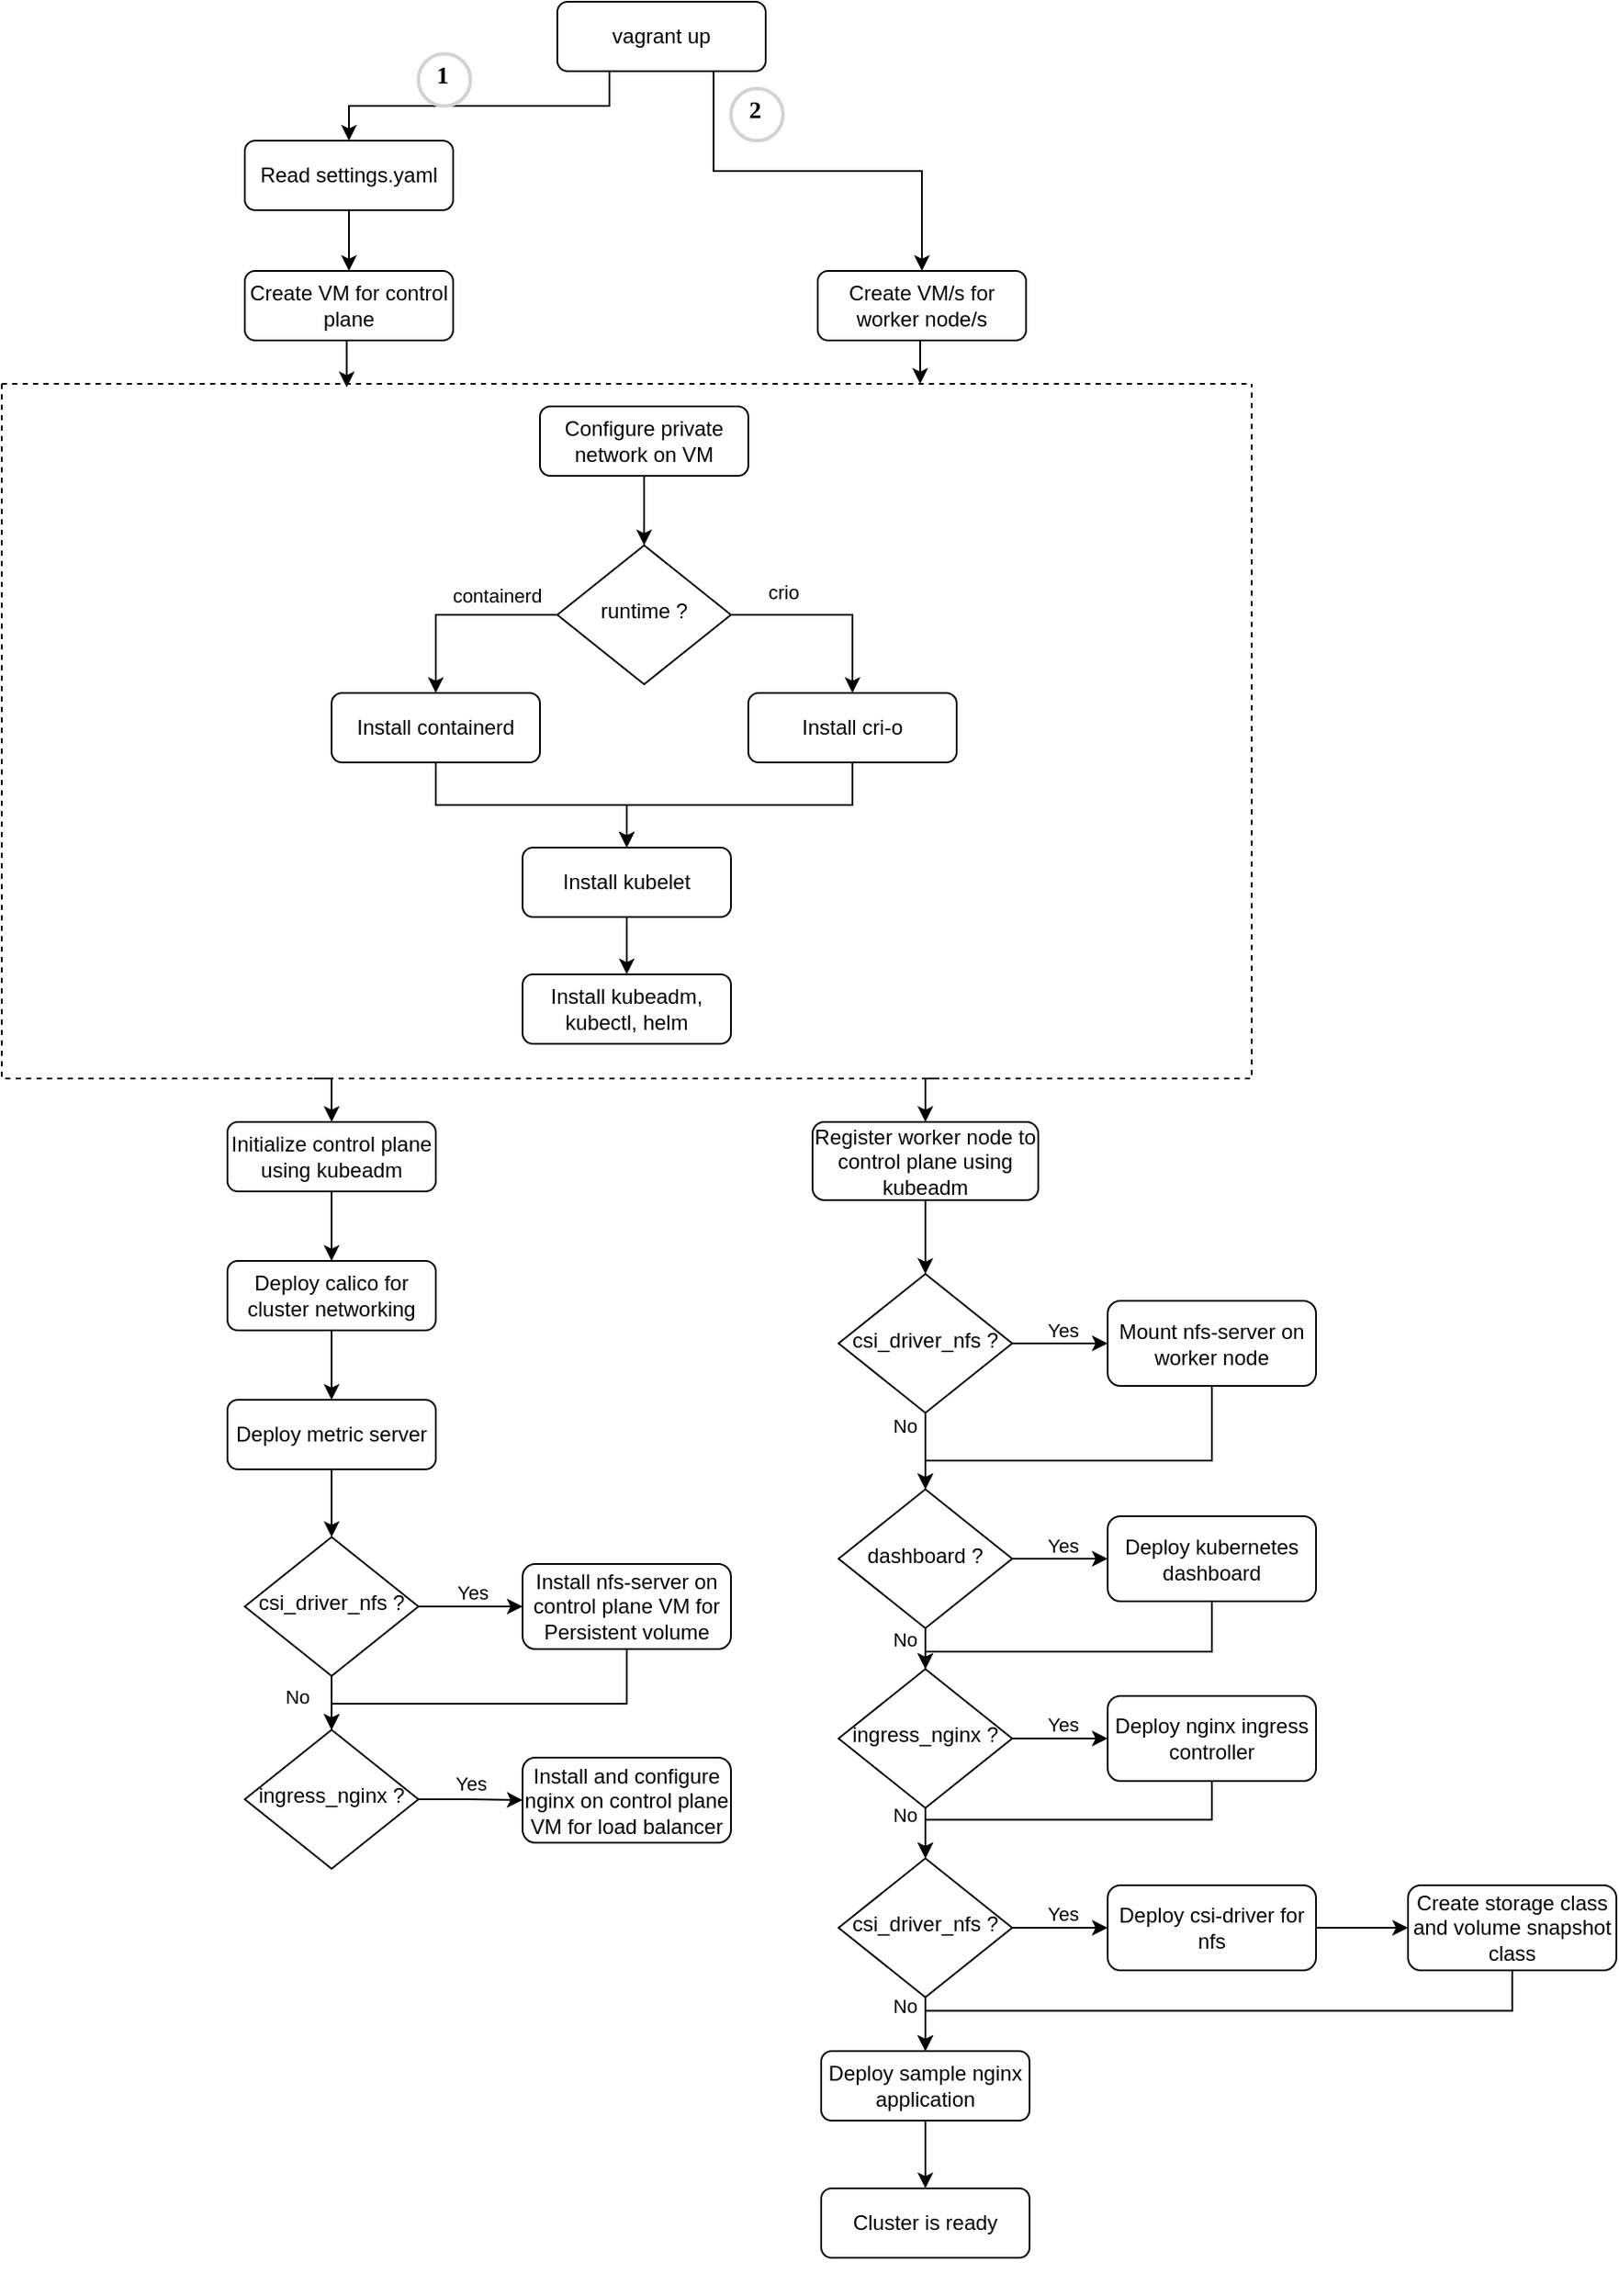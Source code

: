 <mxfile version="24.1.0" type="device">
  <diagram id="C5RBs43oDa-KdzZeNtuy" name="Page-1">
    <mxGraphModel dx="1194" dy="658" grid="1" gridSize="10" guides="1" tooltips="1" connect="1" arrows="1" fold="1" page="1" pageScale="1" pageWidth="827" pageHeight="1169" math="0" shadow="0">
      <root>
        <mxCell id="WIyWlLk6GJQsqaUBKTNV-0" />
        <mxCell id="WIyWlLk6GJQsqaUBKTNV-1" parent="WIyWlLk6GJQsqaUBKTNV-0" />
        <mxCell id="DSuXlk0flJjyfq2H-lmL-100" style="edgeStyle=orthogonalEdgeStyle;rounded=0;orthogonalLoop=1;jettySize=auto;html=1;exitX=0.25;exitY=1;exitDx=0;exitDy=0;" edge="1" parent="WIyWlLk6GJQsqaUBKTNV-1" source="WIyWlLk6GJQsqaUBKTNV-3" target="DSuXlk0flJjyfq2H-lmL-0">
          <mxGeometry relative="1" as="geometry" />
        </mxCell>
        <mxCell id="DSuXlk0flJjyfq2H-lmL-101" style="edgeStyle=orthogonalEdgeStyle;rounded=0;orthogonalLoop=1;jettySize=auto;html=1;exitX=0.75;exitY=1;exitDx=0;exitDy=0;entryX=0.5;entryY=0;entryDx=0;entryDy=0;" edge="1" parent="WIyWlLk6GJQsqaUBKTNV-1" source="WIyWlLk6GJQsqaUBKTNV-3" target="DSuXlk0flJjyfq2H-lmL-50">
          <mxGeometry relative="1" as="geometry" />
        </mxCell>
        <mxCell id="WIyWlLk6GJQsqaUBKTNV-3" value="vagrant up" style="rounded=1;whiteSpace=wrap;html=1;fontSize=12;glass=0;strokeWidth=1;shadow=0;" parent="WIyWlLk6GJQsqaUBKTNV-1" vertex="1">
          <mxGeometry x="371" y="31" width="120" height="40" as="geometry" />
        </mxCell>
        <mxCell id="DSuXlk0flJjyfq2H-lmL-17" style="edgeStyle=orthogonalEdgeStyle;rounded=0;orthogonalLoop=1;jettySize=auto;html=1;exitX=0.5;exitY=1;exitDx=0;exitDy=0;entryX=0.5;entryY=0;entryDx=0;entryDy=0;" edge="1" parent="WIyWlLk6GJQsqaUBKTNV-1" source="DSuXlk0flJjyfq2H-lmL-0" target="DSuXlk0flJjyfq2H-lmL-1">
          <mxGeometry relative="1" as="geometry" />
        </mxCell>
        <mxCell id="DSuXlk0flJjyfq2H-lmL-0" value="Read settings.yaml" style="rounded=1;whiteSpace=wrap;html=1;fontSize=12;glass=0;strokeWidth=1;shadow=0;" vertex="1" parent="WIyWlLk6GJQsqaUBKTNV-1">
          <mxGeometry x="191" y="111" width="120" height="40" as="geometry" />
        </mxCell>
        <mxCell id="DSuXlk0flJjyfq2H-lmL-1" value="Create VM for control plane" style="rounded=1;whiteSpace=wrap;html=1;fontSize=12;glass=0;strokeWidth=1;shadow=0;" vertex="1" parent="WIyWlLk6GJQsqaUBKTNV-1">
          <mxGeometry x="191" y="186" width="120" height="40" as="geometry" />
        </mxCell>
        <mxCell id="DSuXlk0flJjyfq2H-lmL-25" style="edgeStyle=orthogonalEdgeStyle;rounded=0;orthogonalLoop=1;jettySize=auto;html=1;exitX=0.5;exitY=1;exitDx=0;exitDy=0;entryX=0.5;entryY=0;entryDx=0;entryDy=0;" edge="1" parent="WIyWlLk6GJQsqaUBKTNV-1" source="DSuXlk0flJjyfq2H-lmL-22" target="DSuXlk0flJjyfq2H-lmL-24">
          <mxGeometry relative="1" as="geometry" />
        </mxCell>
        <mxCell id="DSuXlk0flJjyfq2H-lmL-22" value="Initialize control plane using kubeadm" style="rounded=1;whiteSpace=wrap;html=1;fontSize=12;glass=0;strokeWidth=1;shadow=0;" vertex="1" parent="WIyWlLk6GJQsqaUBKTNV-1">
          <mxGeometry x="181" y="676" width="120" height="40" as="geometry" />
        </mxCell>
        <mxCell id="DSuXlk0flJjyfq2H-lmL-27" style="edgeStyle=orthogonalEdgeStyle;rounded=0;orthogonalLoop=1;jettySize=auto;html=1;exitX=0.5;exitY=1;exitDx=0;exitDy=0;entryX=0.5;entryY=0;entryDx=0;entryDy=0;" edge="1" parent="WIyWlLk6GJQsqaUBKTNV-1" source="DSuXlk0flJjyfq2H-lmL-24" target="DSuXlk0flJjyfq2H-lmL-26">
          <mxGeometry relative="1" as="geometry" />
        </mxCell>
        <mxCell id="DSuXlk0flJjyfq2H-lmL-24" value="Deploy calico for cluster networking" style="rounded=1;whiteSpace=wrap;html=1;fontSize=12;glass=0;strokeWidth=1;shadow=0;" vertex="1" parent="WIyWlLk6GJQsqaUBKTNV-1">
          <mxGeometry x="181" y="756" width="120" height="40" as="geometry" />
        </mxCell>
        <mxCell id="DSuXlk0flJjyfq2H-lmL-29" style="edgeStyle=orthogonalEdgeStyle;rounded=0;orthogonalLoop=1;jettySize=auto;html=1;exitX=0.5;exitY=1;exitDx=0;exitDy=0;entryX=0.5;entryY=0;entryDx=0;entryDy=0;" edge="1" parent="WIyWlLk6GJQsqaUBKTNV-1" source="DSuXlk0flJjyfq2H-lmL-26" target="DSuXlk0flJjyfq2H-lmL-28">
          <mxGeometry relative="1" as="geometry" />
        </mxCell>
        <mxCell id="DSuXlk0flJjyfq2H-lmL-26" value="Deploy metric server" style="rounded=1;whiteSpace=wrap;html=1;fontSize=12;glass=0;strokeWidth=1;shadow=0;" vertex="1" parent="WIyWlLk6GJQsqaUBKTNV-1">
          <mxGeometry x="181" y="836" width="120" height="40" as="geometry" />
        </mxCell>
        <mxCell id="DSuXlk0flJjyfq2H-lmL-34" style="edgeStyle=orthogonalEdgeStyle;rounded=0;orthogonalLoop=1;jettySize=auto;html=1;" edge="1" parent="WIyWlLk6GJQsqaUBKTNV-1" source="DSuXlk0flJjyfq2H-lmL-28" target="DSuXlk0flJjyfq2H-lmL-33">
          <mxGeometry relative="1" as="geometry" />
        </mxCell>
        <mxCell id="DSuXlk0flJjyfq2H-lmL-35" value="Yes" style="edgeLabel;html=1;align=center;verticalAlign=middle;resizable=0;points=[];" vertex="1" connectable="0" parent="DSuXlk0flJjyfq2H-lmL-34">
          <mxGeometry x="0.033" y="6" relative="1" as="geometry">
            <mxPoint y="-2" as="offset" />
          </mxGeometry>
        </mxCell>
        <mxCell id="DSuXlk0flJjyfq2H-lmL-39" style="edgeStyle=orthogonalEdgeStyle;rounded=0;orthogonalLoop=1;jettySize=auto;html=1;exitX=0.5;exitY=1;exitDx=0;exitDy=0;entryX=0.5;entryY=0;entryDx=0;entryDy=0;" edge="1" parent="WIyWlLk6GJQsqaUBKTNV-1" source="DSuXlk0flJjyfq2H-lmL-28" target="DSuXlk0flJjyfq2H-lmL-38">
          <mxGeometry relative="1" as="geometry" />
        </mxCell>
        <mxCell id="DSuXlk0flJjyfq2H-lmL-43" value="No" style="edgeLabel;html=1;align=center;verticalAlign=middle;resizable=0;points=[];" vertex="1" connectable="0" parent="DSuXlk0flJjyfq2H-lmL-39">
          <mxGeometry x="-0.226" y="-3" relative="1" as="geometry">
            <mxPoint x="-17" as="offset" />
          </mxGeometry>
        </mxCell>
        <mxCell id="DSuXlk0flJjyfq2H-lmL-28" value="csi_driver_nfs ?" style="rhombus;whiteSpace=wrap;html=1;shadow=0;fontFamily=Helvetica;fontSize=12;align=center;strokeWidth=1;spacing=6;spacingTop=-4;" vertex="1" parent="WIyWlLk6GJQsqaUBKTNV-1">
          <mxGeometry x="191" y="915" width="100" height="80" as="geometry" />
        </mxCell>
        <mxCell id="DSuXlk0flJjyfq2H-lmL-73" style="edgeStyle=orthogonalEdgeStyle;rounded=0;orthogonalLoop=1;jettySize=auto;html=1;exitX=0.5;exitY=1;exitDx=0;exitDy=0;entryX=0.5;entryY=0;entryDx=0;entryDy=0;" edge="1" parent="WIyWlLk6GJQsqaUBKTNV-1" source="DSuXlk0flJjyfq2H-lmL-33" target="DSuXlk0flJjyfq2H-lmL-38">
          <mxGeometry relative="1" as="geometry">
            <Array as="points">
              <mxPoint x="411" y="1011" />
              <mxPoint x="241" y="1011" />
            </Array>
          </mxGeometry>
        </mxCell>
        <mxCell id="DSuXlk0flJjyfq2H-lmL-33" value="Install nfs-server on control plane VM for Persistent volume" style="rounded=1;whiteSpace=wrap;html=1;fontSize=12;glass=0;strokeWidth=1;shadow=0;" vertex="1" parent="WIyWlLk6GJQsqaUBKTNV-1">
          <mxGeometry x="351" y="930.5" width="120" height="49" as="geometry" />
        </mxCell>
        <mxCell id="DSuXlk0flJjyfq2H-lmL-41" style="edgeStyle=orthogonalEdgeStyle;rounded=0;orthogonalLoop=1;jettySize=auto;html=1;exitX=1;exitY=0.5;exitDx=0;exitDy=0;entryX=0;entryY=0.5;entryDx=0;entryDy=0;" edge="1" parent="WIyWlLk6GJQsqaUBKTNV-1" source="DSuXlk0flJjyfq2H-lmL-38" target="DSuXlk0flJjyfq2H-lmL-40">
          <mxGeometry relative="1" as="geometry" />
        </mxCell>
        <mxCell id="DSuXlk0flJjyfq2H-lmL-38" value="ingress_nginx ?" style="rhombus;whiteSpace=wrap;html=1;shadow=0;fontFamily=Helvetica;fontSize=12;align=center;strokeWidth=1;spacing=6;spacingTop=-4;" vertex="1" parent="WIyWlLk6GJQsqaUBKTNV-1">
          <mxGeometry x="191" y="1026" width="100" height="80" as="geometry" />
        </mxCell>
        <mxCell id="DSuXlk0flJjyfq2H-lmL-40" value="Install and configure nginx on control plane VM for load balancer" style="rounded=1;whiteSpace=wrap;html=1;fontSize=12;glass=0;strokeWidth=1;shadow=0;" vertex="1" parent="WIyWlLk6GJQsqaUBKTNV-1">
          <mxGeometry x="351" y="1042" width="120" height="49" as="geometry" />
        </mxCell>
        <mxCell id="DSuXlk0flJjyfq2H-lmL-42" value="Yes" style="edgeLabel;html=1;align=center;verticalAlign=middle;resizable=0;points=[];" vertex="1" connectable="0" parent="WIyWlLk6GJQsqaUBKTNV-1">
          <mxGeometry x="336" y="957" as="geometry">
            <mxPoint x="-15" y="100" as="offset" />
          </mxGeometry>
        </mxCell>
        <mxCell id="DSuXlk0flJjyfq2H-lmL-53" style="edgeStyle=orthogonalEdgeStyle;rounded=0;orthogonalLoop=1;jettySize=auto;html=1;exitX=0.25;exitY=1;exitDx=0;exitDy=0;entryX=0.5;entryY=0;entryDx=0;entryDy=0;" edge="1" parent="WIyWlLk6GJQsqaUBKTNV-1" source="DSuXlk0flJjyfq2H-lmL-44" target="DSuXlk0flJjyfq2H-lmL-22">
          <mxGeometry relative="1" as="geometry" />
        </mxCell>
        <mxCell id="DSuXlk0flJjyfq2H-lmL-58" style="edgeStyle=orthogonalEdgeStyle;rounded=0;orthogonalLoop=1;jettySize=auto;html=1;exitX=0.75;exitY=1;exitDx=0;exitDy=0;entryX=0.5;entryY=0;entryDx=0;entryDy=0;" edge="1" parent="WIyWlLk6GJQsqaUBKTNV-1" source="DSuXlk0flJjyfq2H-lmL-44" target="DSuXlk0flJjyfq2H-lmL-57">
          <mxGeometry relative="1" as="geometry" />
        </mxCell>
        <mxCell id="DSuXlk0flJjyfq2H-lmL-44" value="" style="swimlane;startSize=0;dashed=1;" vertex="1" parent="WIyWlLk6GJQsqaUBKTNV-1">
          <mxGeometry x="51" y="251" width="720" height="400" as="geometry" />
        </mxCell>
        <mxCell id="DSuXlk0flJjyfq2H-lmL-19" style="edgeStyle=orthogonalEdgeStyle;rounded=0;orthogonalLoop=1;jettySize=auto;html=1;exitX=0.5;exitY=1;exitDx=0;exitDy=0;entryX=0.5;entryY=0;entryDx=0;entryDy=0;" edge="1" parent="DSuXlk0flJjyfq2H-lmL-44" source="DSuXlk0flJjyfq2H-lmL-2" target="DSuXlk0flJjyfq2H-lmL-3">
          <mxGeometry relative="1" as="geometry" />
        </mxCell>
        <mxCell id="DSuXlk0flJjyfq2H-lmL-2" value="Configure private network on VM" style="rounded=1;whiteSpace=wrap;html=1;fontSize=12;glass=0;strokeWidth=1;shadow=0;" vertex="1" parent="DSuXlk0flJjyfq2H-lmL-44">
          <mxGeometry x="310" y="13" width="120" height="40" as="geometry" />
        </mxCell>
        <mxCell id="DSuXlk0flJjyfq2H-lmL-6" style="edgeStyle=orthogonalEdgeStyle;rounded=0;orthogonalLoop=1;jettySize=auto;html=1;exitX=0;exitY=0.5;exitDx=0;exitDy=0;" edge="1" parent="DSuXlk0flJjyfq2H-lmL-44" source="DSuXlk0flJjyfq2H-lmL-3" target="DSuXlk0flJjyfq2H-lmL-5">
          <mxGeometry relative="1" as="geometry" />
        </mxCell>
        <mxCell id="DSuXlk0flJjyfq2H-lmL-7" style="edgeStyle=orthogonalEdgeStyle;rounded=0;orthogonalLoop=1;jettySize=auto;html=1;exitX=1;exitY=0.5;exitDx=0;exitDy=0;entryX=0.5;entryY=0;entryDx=0;entryDy=0;" edge="1" parent="DSuXlk0flJjyfq2H-lmL-44" source="DSuXlk0flJjyfq2H-lmL-3" target="DSuXlk0flJjyfq2H-lmL-4">
          <mxGeometry relative="1" as="geometry" />
        </mxCell>
        <mxCell id="DSuXlk0flJjyfq2H-lmL-10" value="crio" style="edgeLabel;html=1;align=center;verticalAlign=middle;resizable=0;points=[];" vertex="1" connectable="0" parent="DSuXlk0flJjyfq2H-lmL-7">
          <mxGeometry x="0.547" y="8" relative="1" as="geometry">
            <mxPoint x="-48" y="-32" as="offset" />
          </mxGeometry>
        </mxCell>
        <mxCell id="DSuXlk0flJjyfq2H-lmL-3" value="runtime ?" style="rhombus;whiteSpace=wrap;html=1;shadow=0;fontFamily=Helvetica;fontSize=12;align=center;strokeWidth=1;spacing=6;spacingTop=-4;" vertex="1" parent="DSuXlk0flJjyfq2H-lmL-44">
          <mxGeometry x="320" y="93" width="100" height="80" as="geometry" />
        </mxCell>
        <mxCell id="DSuXlk0flJjyfq2H-lmL-15" style="edgeStyle=orthogonalEdgeStyle;rounded=0;orthogonalLoop=1;jettySize=auto;html=1;exitX=0.5;exitY=1;exitDx=0;exitDy=0;entryX=0.5;entryY=0;entryDx=0;entryDy=0;" edge="1" parent="DSuXlk0flJjyfq2H-lmL-44" source="DSuXlk0flJjyfq2H-lmL-4" target="DSuXlk0flJjyfq2H-lmL-14">
          <mxGeometry relative="1" as="geometry" />
        </mxCell>
        <mxCell id="DSuXlk0flJjyfq2H-lmL-4" value="Install cri-o" style="rounded=1;whiteSpace=wrap;html=1;fontSize=12;glass=0;strokeWidth=1;shadow=0;" vertex="1" parent="DSuXlk0flJjyfq2H-lmL-44">
          <mxGeometry x="430" y="178" width="120" height="40" as="geometry" />
        </mxCell>
        <mxCell id="DSuXlk0flJjyfq2H-lmL-16" style="edgeStyle=orthogonalEdgeStyle;rounded=0;orthogonalLoop=1;jettySize=auto;html=1;exitX=0.5;exitY=1;exitDx=0;exitDy=0;entryX=0.5;entryY=0;entryDx=0;entryDy=0;" edge="1" parent="DSuXlk0flJjyfq2H-lmL-44" source="DSuXlk0flJjyfq2H-lmL-5" target="DSuXlk0flJjyfq2H-lmL-14">
          <mxGeometry relative="1" as="geometry">
            <mxPoint x="360" y="258" as="targetPoint" />
          </mxGeometry>
        </mxCell>
        <mxCell id="DSuXlk0flJjyfq2H-lmL-5" value="Install containerd" style="rounded=1;whiteSpace=wrap;html=1;fontSize=12;glass=0;strokeWidth=1;shadow=0;" vertex="1" parent="DSuXlk0flJjyfq2H-lmL-44">
          <mxGeometry x="190" y="178" width="120" height="40" as="geometry" />
        </mxCell>
        <mxCell id="DSuXlk0flJjyfq2H-lmL-52" style="edgeStyle=orthogonalEdgeStyle;rounded=0;orthogonalLoop=1;jettySize=auto;html=1;exitX=0.5;exitY=1;exitDx=0;exitDy=0;entryX=0.5;entryY=0;entryDx=0;entryDy=0;" edge="1" parent="DSuXlk0flJjyfq2H-lmL-44" source="DSuXlk0flJjyfq2H-lmL-14" target="DSuXlk0flJjyfq2H-lmL-20">
          <mxGeometry relative="1" as="geometry" />
        </mxCell>
        <mxCell id="DSuXlk0flJjyfq2H-lmL-14" value="Install kubelet" style="rounded=1;whiteSpace=wrap;html=1;fontSize=12;glass=0;strokeWidth=1;shadow=0;" vertex="1" parent="DSuXlk0flJjyfq2H-lmL-44">
          <mxGeometry x="300" y="267" width="120" height="40" as="geometry" />
        </mxCell>
        <mxCell id="DSuXlk0flJjyfq2H-lmL-20" value="Install kubeadm, kubectl, helm" style="rounded=1;whiteSpace=wrap;html=1;fontSize=12;glass=0;strokeWidth=1;shadow=0;" vertex="1" parent="DSuXlk0flJjyfq2H-lmL-44">
          <mxGeometry x="300" y="340" width="120" height="40" as="geometry" />
        </mxCell>
        <mxCell id="DSuXlk0flJjyfq2H-lmL-48" style="edgeStyle=orthogonalEdgeStyle;rounded=0;orthogonalLoop=1;jettySize=auto;html=1;exitX=0.5;exitY=1;exitDx=0;exitDy=0;entryX=0.276;entryY=0.005;entryDx=0;entryDy=0;entryPerimeter=0;" edge="1" parent="WIyWlLk6GJQsqaUBKTNV-1" source="DSuXlk0flJjyfq2H-lmL-1" target="DSuXlk0flJjyfq2H-lmL-44">
          <mxGeometry relative="1" as="geometry" />
        </mxCell>
        <mxCell id="DSuXlk0flJjyfq2H-lmL-50" value="Create VM/s for worker node/s" style="rounded=1;whiteSpace=wrap;html=1;fontSize=12;glass=0;strokeWidth=1;shadow=0;" vertex="1" parent="WIyWlLk6GJQsqaUBKTNV-1">
          <mxGeometry x="521" y="186" width="120" height="40" as="geometry" />
        </mxCell>
        <mxCell id="DSuXlk0flJjyfq2H-lmL-51" style="edgeStyle=orthogonalEdgeStyle;rounded=0;orthogonalLoop=1;jettySize=auto;html=1;exitX=0.5;exitY=1;exitDx=0;exitDy=0;entryX=0.276;entryY=0.005;entryDx=0;entryDy=0;entryPerimeter=0;" edge="1" parent="WIyWlLk6GJQsqaUBKTNV-1" source="DSuXlk0flJjyfq2H-lmL-50">
          <mxGeometry relative="1" as="geometry">
            <mxPoint x="580" y="251" as="targetPoint" />
          </mxGeometry>
        </mxCell>
        <mxCell id="DSuXlk0flJjyfq2H-lmL-56" value="containerd" style="edgeLabel;html=1;align=center;verticalAlign=middle;resizable=0;points=[];" vertex="1" connectable="0" parent="WIyWlLk6GJQsqaUBKTNV-1">
          <mxGeometry x="511" y="374" as="geometry">
            <mxPoint x="-175" y="-1" as="offset" />
          </mxGeometry>
        </mxCell>
        <mxCell id="DSuXlk0flJjyfq2H-lmL-66" style="edgeStyle=orthogonalEdgeStyle;rounded=0;orthogonalLoop=1;jettySize=auto;html=1;exitX=0.5;exitY=1;exitDx=0;exitDy=0;" edge="1" parent="WIyWlLk6GJQsqaUBKTNV-1" source="DSuXlk0flJjyfq2H-lmL-57" target="DSuXlk0flJjyfq2H-lmL-62">
          <mxGeometry relative="1" as="geometry" />
        </mxCell>
        <mxCell id="DSuXlk0flJjyfq2H-lmL-57" value="Register worker node to control plane using kubeadm" style="rounded=1;whiteSpace=wrap;html=1;fontSize=12;glass=0;strokeWidth=1;shadow=0;" vertex="1" parent="WIyWlLk6GJQsqaUBKTNV-1">
          <mxGeometry x="518" y="676" width="130" height="45" as="geometry" />
        </mxCell>
        <mxCell id="DSuXlk0flJjyfq2H-lmL-59" style="edgeStyle=orthogonalEdgeStyle;rounded=0;orthogonalLoop=1;jettySize=auto;html=1;" edge="1" parent="WIyWlLk6GJQsqaUBKTNV-1" source="DSuXlk0flJjyfq2H-lmL-62" target="DSuXlk0flJjyfq2H-lmL-64">
          <mxGeometry relative="1" as="geometry" />
        </mxCell>
        <mxCell id="DSuXlk0flJjyfq2H-lmL-60" value="Yes" style="edgeLabel;html=1;align=center;verticalAlign=middle;resizable=0;points=[];" vertex="1" connectable="0" parent="DSuXlk0flJjyfq2H-lmL-59">
          <mxGeometry x="0.033" y="6" relative="1" as="geometry">
            <mxPoint y="-2" as="offset" />
          </mxGeometry>
        </mxCell>
        <mxCell id="DSuXlk0flJjyfq2H-lmL-74" style="edgeStyle=orthogonalEdgeStyle;rounded=0;orthogonalLoop=1;jettySize=auto;html=1;exitX=0.5;exitY=1;exitDx=0;exitDy=0;entryX=0.5;entryY=0;entryDx=0;entryDy=0;" edge="1" parent="WIyWlLk6GJQsqaUBKTNV-1" source="DSuXlk0flJjyfq2H-lmL-62" target="DSuXlk0flJjyfq2H-lmL-70">
          <mxGeometry relative="1" as="geometry" />
        </mxCell>
        <mxCell id="DSuXlk0flJjyfq2H-lmL-62" value="csi_driver_nfs ?" style="rhombus;whiteSpace=wrap;html=1;shadow=0;fontFamily=Helvetica;fontSize=12;align=center;strokeWidth=1;spacing=6;spacingTop=-4;" vertex="1" parent="WIyWlLk6GJQsqaUBKTNV-1">
          <mxGeometry x="533" y="763.5" width="100" height="80" as="geometry" />
        </mxCell>
        <mxCell id="DSuXlk0flJjyfq2H-lmL-75" style="edgeStyle=orthogonalEdgeStyle;rounded=0;orthogonalLoop=1;jettySize=auto;html=1;exitX=0.5;exitY=1;exitDx=0;exitDy=0;entryX=0.5;entryY=0;entryDx=0;entryDy=0;" edge="1" parent="WIyWlLk6GJQsqaUBKTNV-1" source="DSuXlk0flJjyfq2H-lmL-64" target="DSuXlk0flJjyfq2H-lmL-70">
          <mxGeometry relative="1" as="geometry">
            <Array as="points">
              <mxPoint x="748" y="871" />
              <mxPoint x="583" y="871" />
            </Array>
          </mxGeometry>
        </mxCell>
        <mxCell id="DSuXlk0flJjyfq2H-lmL-64" value="Mount nfs-server on worker node" style="rounded=1;whiteSpace=wrap;html=1;fontSize=12;glass=0;strokeWidth=1;shadow=0;" vertex="1" parent="WIyWlLk6GJQsqaUBKTNV-1">
          <mxGeometry x="688" y="779" width="120" height="49" as="geometry" />
        </mxCell>
        <mxCell id="DSuXlk0flJjyfq2H-lmL-67" style="edgeStyle=orthogonalEdgeStyle;rounded=0;orthogonalLoop=1;jettySize=auto;html=1;" edge="1" parent="WIyWlLk6GJQsqaUBKTNV-1" source="DSuXlk0flJjyfq2H-lmL-70" target="DSuXlk0flJjyfq2H-lmL-72">
          <mxGeometry relative="1" as="geometry" />
        </mxCell>
        <mxCell id="DSuXlk0flJjyfq2H-lmL-68" value="Yes" style="edgeLabel;html=1;align=center;verticalAlign=middle;resizable=0;points=[];" vertex="1" connectable="0" parent="DSuXlk0flJjyfq2H-lmL-67">
          <mxGeometry x="0.033" y="6" relative="1" as="geometry">
            <mxPoint y="-2" as="offset" />
          </mxGeometry>
        </mxCell>
        <mxCell id="DSuXlk0flJjyfq2H-lmL-82" style="edgeStyle=orthogonalEdgeStyle;rounded=0;orthogonalLoop=1;jettySize=auto;html=1;exitX=0.5;exitY=1;exitDx=0;exitDy=0;entryX=0.5;entryY=0;entryDx=0;entryDy=0;" edge="1" parent="WIyWlLk6GJQsqaUBKTNV-1" source="DSuXlk0flJjyfq2H-lmL-70" target="DSuXlk0flJjyfq2H-lmL-80">
          <mxGeometry relative="1" as="geometry" />
        </mxCell>
        <mxCell id="DSuXlk0flJjyfq2H-lmL-70" value="dashboard ?" style="rhombus;whiteSpace=wrap;html=1;shadow=0;fontFamily=Helvetica;fontSize=12;align=center;strokeWidth=1;spacing=6;spacingTop=-4;" vertex="1" parent="WIyWlLk6GJQsqaUBKTNV-1">
          <mxGeometry x="533" y="887.5" width="100" height="80" as="geometry" />
        </mxCell>
        <mxCell id="DSuXlk0flJjyfq2H-lmL-96" style="edgeStyle=orthogonalEdgeStyle;rounded=0;orthogonalLoop=1;jettySize=auto;html=1;exitX=0.5;exitY=1;exitDx=0;exitDy=0;entryX=0.5;entryY=0;entryDx=0;entryDy=0;" edge="1" parent="WIyWlLk6GJQsqaUBKTNV-1" source="DSuXlk0flJjyfq2H-lmL-72" target="DSuXlk0flJjyfq2H-lmL-80">
          <mxGeometry relative="1" as="geometry">
            <Array as="points">
              <mxPoint x="748" y="981" />
              <mxPoint x="583" y="981" />
            </Array>
          </mxGeometry>
        </mxCell>
        <mxCell id="DSuXlk0flJjyfq2H-lmL-72" value="Deploy kubernetes dashboard" style="rounded=1;whiteSpace=wrap;html=1;fontSize=12;glass=0;strokeWidth=1;shadow=0;" vertex="1" parent="WIyWlLk6GJQsqaUBKTNV-1">
          <mxGeometry x="688" y="903" width="120" height="49" as="geometry" />
        </mxCell>
        <mxCell id="DSuXlk0flJjyfq2H-lmL-78" style="edgeStyle=orthogonalEdgeStyle;rounded=0;orthogonalLoop=1;jettySize=auto;html=1;" edge="1" parent="WIyWlLk6GJQsqaUBKTNV-1" source="DSuXlk0flJjyfq2H-lmL-80" target="DSuXlk0flJjyfq2H-lmL-81">
          <mxGeometry relative="1" as="geometry" />
        </mxCell>
        <mxCell id="DSuXlk0flJjyfq2H-lmL-79" value="Yes" style="edgeLabel;html=1;align=center;verticalAlign=middle;resizable=0;points=[];" vertex="1" connectable="0" parent="DSuXlk0flJjyfq2H-lmL-78">
          <mxGeometry x="0.033" y="6" relative="1" as="geometry">
            <mxPoint y="-2" as="offset" />
          </mxGeometry>
        </mxCell>
        <mxCell id="DSuXlk0flJjyfq2H-lmL-87" style="edgeStyle=orthogonalEdgeStyle;rounded=0;orthogonalLoop=1;jettySize=auto;html=1;exitX=0.5;exitY=1;exitDx=0;exitDy=0;entryX=0.5;entryY=0;entryDx=0;entryDy=0;" edge="1" parent="WIyWlLk6GJQsqaUBKTNV-1" source="DSuXlk0flJjyfq2H-lmL-80" target="DSuXlk0flJjyfq2H-lmL-85">
          <mxGeometry relative="1" as="geometry" />
        </mxCell>
        <mxCell id="DSuXlk0flJjyfq2H-lmL-80" value="ingress_nginx ?" style="rhombus;whiteSpace=wrap;html=1;shadow=0;fontFamily=Helvetica;fontSize=12;align=center;strokeWidth=1;spacing=6;spacingTop=-4;" vertex="1" parent="WIyWlLk6GJQsqaUBKTNV-1">
          <mxGeometry x="533" y="991" width="100" height="80" as="geometry" />
        </mxCell>
        <mxCell id="DSuXlk0flJjyfq2H-lmL-97" style="edgeStyle=orthogonalEdgeStyle;rounded=0;orthogonalLoop=1;jettySize=auto;html=1;exitX=0.5;exitY=1;exitDx=0;exitDy=0;entryX=0.5;entryY=0;entryDx=0;entryDy=0;" edge="1" parent="WIyWlLk6GJQsqaUBKTNV-1" source="DSuXlk0flJjyfq2H-lmL-81" target="DSuXlk0flJjyfq2H-lmL-85">
          <mxGeometry relative="1" as="geometry" />
        </mxCell>
        <mxCell id="DSuXlk0flJjyfq2H-lmL-81" value="Deploy nginx ingress controller" style="rounded=1;whiteSpace=wrap;html=1;fontSize=12;glass=0;strokeWidth=1;shadow=0;" vertex="1" parent="WIyWlLk6GJQsqaUBKTNV-1">
          <mxGeometry x="688" y="1006.5" width="120" height="49" as="geometry" />
        </mxCell>
        <mxCell id="DSuXlk0flJjyfq2H-lmL-83" style="edgeStyle=orthogonalEdgeStyle;rounded=0;orthogonalLoop=1;jettySize=auto;html=1;" edge="1" parent="WIyWlLk6GJQsqaUBKTNV-1" source="DSuXlk0flJjyfq2H-lmL-85" target="DSuXlk0flJjyfq2H-lmL-86">
          <mxGeometry relative="1" as="geometry" />
        </mxCell>
        <mxCell id="DSuXlk0flJjyfq2H-lmL-84" value="Yes" style="edgeLabel;html=1;align=center;verticalAlign=middle;resizable=0;points=[];" vertex="1" connectable="0" parent="DSuXlk0flJjyfq2H-lmL-83">
          <mxGeometry x="0.033" y="6" relative="1" as="geometry">
            <mxPoint y="-2" as="offset" />
          </mxGeometry>
        </mxCell>
        <mxCell id="DSuXlk0flJjyfq2H-lmL-91" style="edgeStyle=orthogonalEdgeStyle;rounded=0;orthogonalLoop=1;jettySize=auto;html=1;exitX=0.5;exitY=1;exitDx=0;exitDy=0;entryX=0.5;entryY=0;entryDx=0;entryDy=0;" edge="1" parent="WIyWlLk6GJQsqaUBKTNV-1" source="DSuXlk0flJjyfq2H-lmL-85" target="DSuXlk0flJjyfq2H-lmL-90">
          <mxGeometry relative="1" as="geometry" />
        </mxCell>
        <mxCell id="DSuXlk0flJjyfq2H-lmL-85" value="csi_driver_nfs ?" style="rhombus;whiteSpace=wrap;html=1;shadow=0;fontFamily=Helvetica;fontSize=12;align=center;strokeWidth=1;spacing=6;spacingTop=-4;" vertex="1" parent="WIyWlLk6GJQsqaUBKTNV-1">
          <mxGeometry x="533" y="1100" width="100" height="80" as="geometry" />
        </mxCell>
        <mxCell id="DSuXlk0flJjyfq2H-lmL-88" style="edgeStyle=orthogonalEdgeStyle;rounded=0;orthogonalLoop=1;jettySize=auto;html=1;exitX=1;exitY=0.5;exitDx=0;exitDy=0;entryX=0;entryY=0.5;entryDx=0;entryDy=0;" edge="1" parent="WIyWlLk6GJQsqaUBKTNV-1" source="DSuXlk0flJjyfq2H-lmL-86" target="DSuXlk0flJjyfq2H-lmL-89">
          <mxGeometry relative="1" as="geometry">
            <mxPoint x="851" y="1140" as="targetPoint" />
          </mxGeometry>
        </mxCell>
        <mxCell id="DSuXlk0flJjyfq2H-lmL-86" value="Deploy csi-driver for nfs" style="rounded=1;whiteSpace=wrap;html=1;fontSize=12;glass=0;strokeWidth=1;shadow=0;" vertex="1" parent="WIyWlLk6GJQsqaUBKTNV-1">
          <mxGeometry x="688" y="1115.5" width="120" height="49" as="geometry" />
        </mxCell>
        <mxCell id="DSuXlk0flJjyfq2H-lmL-99" style="edgeStyle=orthogonalEdgeStyle;rounded=0;orthogonalLoop=1;jettySize=auto;html=1;exitX=0.5;exitY=1;exitDx=0;exitDy=0;entryX=0.5;entryY=0;entryDx=0;entryDy=0;" edge="1" parent="WIyWlLk6GJQsqaUBKTNV-1" source="DSuXlk0flJjyfq2H-lmL-89" target="DSuXlk0flJjyfq2H-lmL-90">
          <mxGeometry relative="1" as="geometry" />
        </mxCell>
        <mxCell id="DSuXlk0flJjyfq2H-lmL-89" value="Create storage class and volume snapshot class" style="rounded=1;whiteSpace=wrap;html=1;fontSize=12;glass=0;strokeWidth=1;shadow=0;" vertex="1" parent="WIyWlLk6GJQsqaUBKTNV-1">
          <mxGeometry x="861" y="1115.5" width="120" height="49" as="geometry" />
        </mxCell>
        <mxCell id="DSuXlk0flJjyfq2H-lmL-104" style="edgeStyle=orthogonalEdgeStyle;rounded=0;orthogonalLoop=1;jettySize=auto;html=1;exitX=0.5;exitY=1;exitDx=0;exitDy=0;entryX=0.5;entryY=0;entryDx=0;entryDy=0;" edge="1" parent="WIyWlLk6GJQsqaUBKTNV-1" source="DSuXlk0flJjyfq2H-lmL-90" target="DSuXlk0flJjyfq2H-lmL-105">
          <mxGeometry relative="1" as="geometry">
            <mxPoint x="583" y="1291" as="targetPoint" />
          </mxGeometry>
        </mxCell>
        <mxCell id="DSuXlk0flJjyfq2H-lmL-90" value="Deploy sample nginx application" style="rounded=1;whiteSpace=wrap;html=1;fontSize=12;glass=0;strokeWidth=1;shadow=0;" vertex="1" parent="WIyWlLk6GJQsqaUBKTNV-1">
          <mxGeometry x="523" y="1211" width="120" height="40" as="geometry" />
        </mxCell>
        <mxCell id="DSuXlk0flJjyfq2H-lmL-92" value="No" style="edgeLabel;html=1;align=center;verticalAlign=middle;resizable=0;points=[];" vertex="1" connectable="0" parent="WIyWlLk6GJQsqaUBKTNV-1">
          <mxGeometry x="231" y="1017" as="geometry">
            <mxPoint x="340" y="-166" as="offset" />
          </mxGeometry>
        </mxCell>
        <mxCell id="DSuXlk0flJjyfq2H-lmL-93" value="No" style="edgeLabel;html=1;align=center;verticalAlign=middle;resizable=0;points=[];" vertex="1" connectable="0" parent="WIyWlLk6GJQsqaUBKTNV-1">
          <mxGeometry x="231" y="1140" as="geometry">
            <mxPoint x="340" y="-166" as="offset" />
          </mxGeometry>
        </mxCell>
        <mxCell id="DSuXlk0flJjyfq2H-lmL-94" value="No" style="edgeLabel;html=1;align=center;verticalAlign=middle;resizable=0;points=[];" vertex="1" connectable="0" parent="WIyWlLk6GJQsqaUBKTNV-1">
          <mxGeometry x="231" y="1241" as="geometry">
            <mxPoint x="340" y="-166" as="offset" />
          </mxGeometry>
        </mxCell>
        <mxCell id="DSuXlk0flJjyfq2H-lmL-95" value="No" style="edgeLabel;html=1;align=center;verticalAlign=middle;resizable=0;points=[];" vertex="1" connectable="0" parent="WIyWlLk6GJQsqaUBKTNV-1">
          <mxGeometry x="231" y="1351" as="geometry">
            <mxPoint x="340" y="-166" as="offset" />
          </mxGeometry>
        </mxCell>
        <mxCell id="DSuXlk0flJjyfq2H-lmL-102" value="&lt;b&gt;&lt;font style=&quot;font-size: 14px;&quot;&gt;1&lt;/font&gt;&lt;/b&gt;" style="ellipse;whiteSpace=wrap;html=1;aspect=fixed;strokeWidth=2;fontFamily=Tahoma;spacingBottom=4;spacingRight=2;strokeColor=#d3d3d3;" vertex="1" parent="WIyWlLk6GJQsqaUBKTNV-1">
          <mxGeometry x="291" y="61" width="30" height="30" as="geometry" />
        </mxCell>
        <mxCell id="DSuXlk0flJjyfq2H-lmL-103" value="&lt;b&gt;&lt;font style=&quot;font-size: 14px;&quot;&gt;2&lt;/font&gt;&lt;/b&gt;" style="ellipse;whiteSpace=wrap;html=1;aspect=fixed;strokeWidth=2;fontFamily=Tahoma;spacingBottom=4;spacingRight=2;strokeColor=#d3d3d3;" vertex="1" parent="WIyWlLk6GJQsqaUBKTNV-1">
          <mxGeometry x="471" y="81" width="30" height="30" as="geometry" />
        </mxCell>
        <mxCell id="DSuXlk0flJjyfq2H-lmL-105" value="Cluster is ready" style="rounded=1;whiteSpace=wrap;html=1;fontSize=12;glass=0;strokeWidth=1;shadow=0;" vertex="1" parent="WIyWlLk6GJQsqaUBKTNV-1">
          <mxGeometry x="523" y="1290" width="120" height="40" as="geometry" />
        </mxCell>
      </root>
    </mxGraphModel>
  </diagram>
</mxfile>
